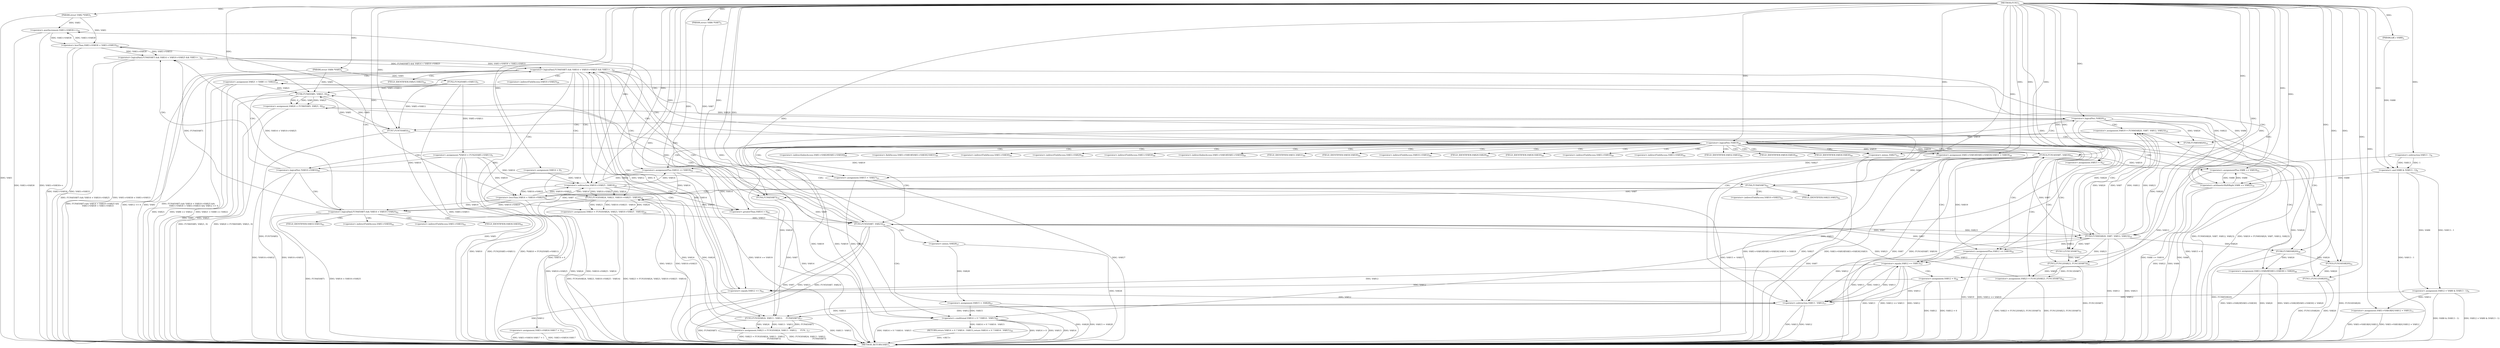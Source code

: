 digraph "FUN1" {  
"8" [label = <(METHOD,FUN1)<SUB>1</SUB>> ]
"217" [label = <(METHOD_RETURN,VAR1)<SUB>1</SUB>> ]
"9" [label = <(PARAM,struct VAR2 *VAR3)<SUB>1</SUB>> ]
"10" [label = <(PARAM,struct VAR4 *VAR5)<SUB>2</SUB>> ]
"11" [label = <(PARAM,struct VAR6 *VAR7)<SUB>3</SUB>> ]
"12" [label = <(PARAM,loff_t VAR8)<SUB>3</SUB>> ]
"15" [label = <(&lt;operator&gt;.assignment,*VAR10 = FUN2(VAR5-&gt;VAR11))<SUB>5</SUB>> ]
"22" [label = <(&lt;operator&gt;.assignment,VAR12 = VAR8 &amp; (VAR13 - 1))<SUB>6</SUB>> ]
"30" [label = <(&lt;operator&gt;.assignment,VAR14 = 0)<SUB>7</SUB>> ]
"34" [label = <(&lt;operator&gt;.assignment,VAR3-&gt;VAR16.VAR17 = 1)<SUB>10</SUB>> ]
"41" [label = <(&lt;operator&gt;.assignment,VAR3-&gt;VAR18[0].VAR12 = VAR12)<SUB>11</SUB>> ]
"210" [label = <(RETURN,return VAR14 &gt; 0 ? VAR14 : VAR15;,return VAR14 &gt; 0 ? VAR14 : VAR15;)<SUB>65</SUB>> ]
"190" [label = <(&lt;operator&gt;.logicalAnd,FUN4(VAR7) &amp;&amp; VAR14 &lt; VAR10-&gt;VAR25 &amp;&amp;
		 VAR3-&gt;...)<SUB>62</SUB>> ]
"211" [label = <(&lt;operator&gt;.conditional,VAR14 &gt; 0 ? VAR14 : VAR15)<SUB>65</SUB>> ]
"17" [label = <(FUN2,FUN2(VAR5-&gt;VAR11))<SUB>5</SUB>> ]
"24" [label = <(&lt;operator&gt;.and,VAR8 &amp; (VAR13 - 1))<SUB>6</SUB>> ]
"55" [label = <(&lt;operator&gt;.assignment,VAR21 = VAR8 &gt;&gt; VAR22)<SUB>16</SUB>> ]
"61" [label = <(&lt;operator&gt;.assignment,VAR23 = FUN3(VAR24, VAR13 - VAR12,
				     FUN...)<SUB>17</SUB>> ]
"70" [label = <(&lt;operator&gt;.assignment,VAR23 = FUN3(VAR24, VAR23, VAR10-&gt;VAR25 - VAR14))<SUB>20</SUB>> ]
"81" [label = <(&lt;operator&gt;.assignment,VAR15 = -VAR27)<SUB>23</SUB>> ]
"91" [label = <(&lt;operator&gt;.assignment,VAR15 = -VAR28)<SUB>27</SUB>> ]
"95" [label = <(&lt;operator&gt;.assignment,VAR20 = FUN6(VAR5, VAR21, 0))<SUB>28</SUB>> ]
"112" [label = <(&lt;operator&gt;.assignment,VAR19 = FUN9(VAR20, VAR7, VAR12, VAR23))<SUB>35</SUB>> ]
"119" [label = <(FUN8,FUN8(VAR20))<SUB>36</SUB>> ]
"136" [label = <(&lt;operator&gt;.assignment,VAR15 = 0)<SUB>47</SUB>> ]
"139" [label = <(&lt;operator&gt;.assignment,VAR3-&gt;VAR29[VAR3-&gt;VAR30] = VAR20)<SUB>48</SUB>> ]
"148" [label = <(&lt;operator&gt;.assignment,VAR3-&gt;VAR18[VAR3-&gt;VAR30].VAR31 = VAR19)<SUB>49</SUB>> ]
"159" [label = <(&lt;operator&gt;.postIncrement,VAR3-&gt;VAR30++)<SUB>50</SUB>> ]
"163" [label = <(FUN14,FUN14(VAR7, VAR19))<SUB>53</SUB>> ]
"166" [label = <(&lt;operator&gt;.assignmentPlus,VAR14 += VAR19)<SUB>54</SUB>> ]
"169" [label = <(&lt;operator&gt;.assignmentPlus,VAR8 += VAR19)<SUB>55</SUB>> ]
"172" [label = <(&lt;operator&gt;.assignmentPlus,VAR12 += VAR19)<SUB>56</SUB>> ]
"26" [label = <(&lt;operator&gt;.subtraction,VAR13 - 1)<SUB>6</SUB>> ]
"86" [label = <(FUN5,FUN5(VAR7, VAR23))<SUB>24</SUB>> ]
"102" [label = <(&lt;operator&gt;.logicalNot,!VAR20)<SUB>29</SUB>> ]
"107" [label = <(FUN7,FUN7(VAR5))<SUB>32</SUB>> ]
"122" [label = <(&lt;operator&gt;.logicalNot,!VAR19)<SUB>40</SUB>> ]
"176" [label = <(&lt;operator&gt;.equals,VAR12 == VAR13)<SUB>57</SUB>> ]
"184" [label = <(&lt;operator&gt;.logicalNot,!VAR10-&gt;VAR32)<SUB>60</SUB>> ]
"191" [label = <(&lt;operator&gt;.logicalAnd,FUN4(VAR7) &amp;&amp; VAR14 &lt; VAR10-&gt;VAR25 &amp;&amp;
		 VAR3-&gt;...)<SUB>62</SUB>> ]
"207" [label = <(&lt;operator&gt;.equals,VAR12 == 0)<SUB>63</SUB>> ]
"212" [label = <(&lt;operator&gt;.greaterThan,VAR14 &gt; 0)<SUB>65</SUB>> ]
"57" [label = <(&lt;operator&gt;.arithmeticShiftRight,VAR8 &gt;&gt; VAR22)<SUB>16</SUB>> ]
"63" [label = <(FUN3,FUN3(VAR24, VAR13 - VAR12,
				     FUN4(VAR7)))<SUB>17</SUB>> ]
"72" [label = <(FUN3,FUN3(VAR24, VAR23, VAR10-&gt;VAR25 - VAR14))<SUB>20</SUB>> ]
"83" [label = <(&lt;operator&gt;.minus,-VAR27)<SUB>23</SUB>> ]
"93" [label = <(&lt;operator&gt;.minus,-VAR28)<SUB>27</SUB>> ]
"97" [label = <(FUN6,FUN6(VAR5, VAR21, 0))<SUB>28</SUB>> ]
"110" [label = <(FUN8,FUN8(VAR20))<SUB>33</SUB>> ]
"114" [label = <(FUN9,FUN9(VAR20, VAR7, VAR12, VAR23))<SUB>35</SUB>> ]
"125" [label = <(FUN10,FUN10(VAR20))<SUB>41</SUB>> ]
"127" [label = <(FUN11,FUN11(VAR20))<SUB>42</SUB>> ]
"129" [label = <(&lt;operator&gt;.assignment,VAR23 = FUN12(VAR23, FUN13(VAR7)))<SUB>43</SUB>> ]
"180" [label = <(&lt;operator&gt;.assignment,VAR12 = 0)<SUB>58</SUB>> ]
"192" [label = <(&lt;operator&gt;.logicalAnd,FUN4(VAR7) &amp;&amp; VAR14 &lt; VAR10-&gt;VAR25)<SUB>62</SUB>> ]
"200" [label = <(&lt;operator&gt;.lessThan,VAR3-&gt;VAR30 &lt; VAR3-&gt;VAR33)<SUB>63</SUB>> ]
"65" [label = <(&lt;operator&gt;.subtraction,VAR13 - VAR12)<SUB>17</SUB>> ]
"68" [label = <(FUN4,FUN4(VAR7))<SUB>18</SUB>> ]
"75" [label = <(&lt;operator&gt;.subtraction,VAR10-&gt;VAR25 - VAR14)<SUB>20</SUB>> ]
"193" [label = <(FUN4,FUN4(VAR7))<SUB>62</SUB>> ]
"195" [label = <(&lt;operator&gt;.lessThan,VAR14 &lt; VAR10-&gt;VAR25)<SUB>62</SUB>> ]
"131" [label = <(FUN12,FUN12(VAR23, FUN13(VAR7)))<SUB>43</SUB>> ]
"133" [label = <(FUN13,FUN13(VAR7))<SUB>43</SUB>> ]
"140" [label = <(&lt;operator&gt;.indirectIndexAccess,VAR3-&gt;VAR29[VAR3-&gt;VAR30])<SUB>48</SUB>> ]
"149" [label = <(&lt;operator&gt;.fieldAccess,VAR3-&gt;VAR18[VAR3-&gt;VAR30].VAR31)<SUB>49</SUB>> ]
"160" [label = <(&lt;operator&gt;.indirectFieldAccess,VAR3-&gt;VAR30)<SUB>50</SUB>> ]
"141" [label = <(&lt;operator&gt;.indirectFieldAccess,VAR3-&gt;VAR29)<SUB>48</SUB>> ]
"144" [label = <(&lt;operator&gt;.indirectFieldAccess,VAR3-&gt;VAR30)<SUB>48</SUB>> ]
"150" [label = <(&lt;operator&gt;.indirectIndexAccess,VAR3-&gt;VAR18[VAR3-&gt;VAR30])<SUB>49</SUB>> ]
"157" [label = <(FIELD_IDENTIFIER,VAR31,VAR31)<SUB>49</SUB>> ]
"162" [label = <(FIELD_IDENTIFIER,VAR30,VAR30)<SUB>50</SUB>> ]
"185" [label = <(&lt;operator&gt;.indirectFieldAccess,VAR10-&gt;VAR32)<SUB>60</SUB>> ]
"201" [label = <(&lt;operator&gt;.indirectFieldAccess,VAR3-&gt;VAR30)<SUB>63</SUB>> ]
"204" [label = <(&lt;operator&gt;.indirectFieldAccess,VAR3-&gt;VAR33)<SUB>63</SUB>> ]
"76" [label = <(&lt;operator&gt;.indirectFieldAccess,VAR10-&gt;VAR25)<SUB>20</SUB>> ]
"143" [label = <(FIELD_IDENTIFIER,VAR29,VAR29)<SUB>48</SUB>> ]
"146" [label = <(FIELD_IDENTIFIER,VAR30,VAR30)<SUB>48</SUB>> ]
"151" [label = <(&lt;operator&gt;.indirectFieldAccess,VAR3-&gt;VAR18)<SUB>49</SUB>> ]
"154" [label = <(&lt;operator&gt;.indirectFieldAccess,VAR3-&gt;VAR30)<SUB>49</SUB>> ]
"187" [label = <(FIELD_IDENTIFIER,VAR32,VAR32)<SUB>60</SUB>> ]
"197" [label = <(&lt;operator&gt;.indirectFieldAccess,VAR10-&gt;VAR25)<SUB>62</SUB>> ]
"203" [label = <(FIELD_IDENTIFIER,VAR30,VAR30)<SUB>63</SUB>> ]
"206" [label = <(FIELD_IDENTIFIER,VAR33,VAR33)<SUB>63</SUB>> ]
"78" [label = <(FIELD_IDENTIFIER,VAR25,VAR25)<SUB>20</SUB>> ]
"153" [label = <(FIELD_IDENTIFIER,VAR18,VAR18)<SUB>49</SUB>> ]
"156" [label = <(FIELD_IDENTIFIER,VAR30,VAR30)<SUB>49</SUB>> ]
"199" [label = <(FIELD_IDENTIFIER,VAR25,VAR25)<SUB>62</SUB>> ]
  "210" -> "217"  [ label = "DDG: &lt;RET&gt;"] 
  "9" -> "217"  [ label = "DDG: VAR3"] 
  "10" -> "217"  [ label = "DDG: VAR5"] 
  "15" -> "217"  [ label = "DDG: VAR10"] 
  "17" -> "217"  [ label = "DDG: VAR5-&gt;VAR11"] 
  "15" -> "217"  [ label = "DDG: FUN2(VAR5-&gt;VAR11)"] 
  "15" -> "217"  [ label = "DDG: *VAR10 = FUN2(VAR5-&gt;VAR11)"] 
  "24" -> "217"  [ label = "DDG: VAR13 - 1"] 
  "22" -> "217"  [ label = "DDG: VAR8 &amp; (VAR13 - 1)"] 
  "22" -> "217"  [ label = "DDG: VAR12 = VAR8 &amp; (VAR13 - 1)"] 
  "30" -> "217"  [ label = "DDG: VAR14 = 0"] 
  "34" -> "217"  [ label = "DDG: VAR3-&gt;VAR16.VAR17"] 
  "34" -> "217"  [ label = "DDG: VAR3-&gt;VAR16.VAR17 = 1"] 
  "41" -> "217"  [ label = "DDG: VAR3-&gt;VAR18[0].VAR12"] 
  "41" -> "217"  [ label = "DDG: VAR3-&gt;VAR18[0].VAR12 = VAR12"] 
  "55" -> "217"  [ label = "DDG: VAR21"] 
  "57" -> "217"  [ label = "DDG: VAR8"] 
  "55" -> "217"  [ label = "DDG: VAR8 &gt;&gt; VAR22"] 
  "55" -> "217"  [ label = "DDG: VAR21 = VAR8 &gt;&gt; VAR22"] 
  "65" -> "217"  [ label = "DDG: VAR13"] 
  "65" -> "217"  [ label = "DDG: VAR12"] 
  "63" -> "217"  [ label = "DDG: VAR13 - VAR12"] 
  "63" -> "217"  [ label = "DDG: FUN4(VAR7)"] 
  "61" -> "217"  [ label = "DDG: FUN3(VAR24, VAR13 - VAR12,
				     FUN4(VAR7))"] 
  "61" -> "217"  [ label = "DDG: VAR23 = FUN3(VAR24, VAR13 - VAR12,
				     FUN4(VAR7))"] 
  "72" -> "217"  [ label = "DDG: VAR24"] 
  "75" -> "217"  [ label = "DDG: VAR10-&gt;VAR25"] 
  "72" -> "217"  [ label = "DDG: VAR10-&gt;VAR25 - VAR14"] 
  "70" -> "217"  [ label = "DDG: FUN3(VAR24, VAR23, VAR10-&gt;VAR25 - VAR14)"] 
  "70" -> "217"  [ label = "DDG: VAR23 = FUN3(VAR24, VAR23, VAR10-&gt;VAR25 - VAR14)"] 
  "81" -> "217"  [ label = "DDG: -VAR27"] 
  "81" -> "217"  [ label = "DDG: VAR15 = -VAR27"] 
  "86" -> "217"  [ label = "DDG: VAR7"] 
  "86" -> "217"  [ label = "DDG: VAR23"] 
  "86" -> "217"  [ label = "DDG: FUN5(VAR7, VAR23)"] 
  "91" -> "217"  [ label = "DDG: -VAR28"] 
  "91" -> "217"  [ label = "DDG: VAR15 = -VAR28"] 
  "97" -> "217"  [ label = "DDG: VAR5"] 
  "97" -> "217"  [ label = "DDG: VAR21"] 
  "95" -> "217"  [ label = "DDG: FUN6(VAR5, VAR21, 0)"] 
  "95" -> "217"  [ label = "DDG: VAR20 = FUN6(VAR5, VAR21, 0)"] 
  "102" -> "217"  [ label = "DDG: VAR20"] 
  "102" -> "217"  [ label = "DDG: !VAR20"] 
  "107" -> "217"  [ label = "DDG: VAR5"] 
  "107" -> "217"  [ label = "DDG: FUN7(VAR5)"] 
  "114" -> "217"  [ label = "DDG: VAR12"] 
  "114" -> "217"  [ label = "DDG: VAR23"] 
  "112" -> "217"  [ label = "DDG: FUN9(VAR20, VAR7, VAR12, VAR23)"] 
  "112" -> "217"  [ label = "DDG: VAR19 = FUN9(VAR20, VAR7, VAR12, VAR23)"] 
  "119" -> "217"  [ label = "DDG: FUN8(VAR20)"] 
  "122" -> "217"  [ label = "DDG: VAR19"] 
  "122" -> "217"  [ label = "DDG: !VAR19"] 
  "136" -> "217"  [ label = "DDG: VAR15 = 0"] 
  "139" -> "217"  [ label = "DDG: VAR3-&gt;VAR29[VAR3-&gt;VAR30]"] 
  "139" -> "217"  [ label = "DDG: VAR20"] 
  "139" -> "217"  [ label = "DDG: VAR3-&gt;VAR29[VAR3-&gt;VAR30] = VAR20"] 
  "148" -> "217"  [ label = "DDG: VAR3-&gt;VAR18[VAR3-&gt;VAR30].VAR31"] 
  "148" -> "217"  [ label = "DDG: VAR3-&gt;VAR18[VAR3-&gt;VAR30].VAR31 = VAR19"] 
  "159" -> "217"  [ label = "DDG: VAR3-&gt;VAR30"] 
  "159" -> "217"  [ label = "DDG: VAR3-&gt;VAR30++"] 
  "163" -> "217"  [ label = "DDG: VAR7"] 
  "163" -> "217"  [ label = "DDG: FUN14(VAR7, VAR19)"] 
  "166" -> "217"  [ label = "DDG: VAR14 += VAR19"] 
  "169" -> "217"  [ label = "DDG: VAR8"] 
  "169" -> "217"  [ label = "DDG: VAR8 += VAR19"] 
  "172" -> "217"  [ label = "DDG: VAR19"] 
  "172" -> "217"  [ label = "DDG: VAR12 += VAR19"] 
  "176" -> "217"  [ label = "DDG: VAR12"] 
  "176" -> "217"  [ label = "DDG: VAR13"] 
  "176" -> "217"  [ label = "DDG: VAR12 == VAR13"] 
  "180" -> "217"  [ label = "DDG: VAR12"] 
  "180" -> "217"  [ label = "DDG: VAR12 = 0"] 
  "184" -> "217"  [ label = "DDG: VAR10-&gt;VAR32"] 
  "184" -> "217"  [ label = "DDG: !VAR10-&gt;VAR32"] 
  "193" -> "217"  [ label = "DDG: VAR7"] 
  "192" -> "217"  [ label = "DDG: FUN4(VAR7)"] 
  "195" -> "217"  [ label = "DDG: VAR10-&gt;VAR25"] 
  "192" -> "217"  [ label = "DDG: VAR14 &lt; VAR10-&gt;VAR25"] 
  "191" -> "217"  [ label = "DDG: FUN4(VAR7) &amp;&amp; VAR14 &lt; VAR10-&gt;VAR25"] 
  "200" -> "217"  [ label = "DDG: VAR3-&gt;VAR30"] 
  "200" -> "217"  [ label = "DDG: VAR3-&gt;VAR33"] 
  "191" -> "217"  [ label = "DDG: VAR3-&gt;VAR30 &lt; VAR3-&gt;VAR33"] 
  "190" -> "217"  [ label = "DDG: FUN4(VAR7) &amp;&amp; VAR14 &lt; VAR10-&gt;VAR25 &amp;&amp;
		 VAR3-&gt;VAR30 &lt; VAR3-&gt;VAR33"] 
  "207" -> "217"  [ label = "DDG: VAR12"] 
  "190" -> "217"  [ label = "DDG: VAR12 == 0"] 
  "190" -> "217"  [ label = "DDG: FUN4(VAR7) &amp;&amp; VAR14 &lt; VAR10-&gt;VAR25 &amp;&amp;
		 VAR3-&gt;VAR30 &lt; VAR3-&gt;VAR33 &amp;&amp; VAR12 == 0"] 
  "125" -> "217"  [ label = "DDG: FUN10(VAR20)"] 
  "127" -> "217"  [ label = "DDG: VAR20"] 
  "127" -> "217"  [ label = "DDG: FUN11(VAR20)"] 
  "131" -> "217"  [ label = "DDG: FUN13(VAR7)"] 
  "129" -> "217"  [ label = "DDG: FUN12(VAR23, FUN13(VAR7))"] 
  "129" -> "217"  [ label = "DDG: VAR23 = FUN12(VAR23, FUN13(VAR7))"] 
  "211" -> "217"  [ label = "DDG: VAR14 &gt; 0"] 
  "211" -> "217"  [ label = "DDG: VAR15"] 
  "211" -> "217"  [ label = "DDG: VAR14"] 
  "211" -> "217"  [ label = "DDG: VAR14 &gt; 0 ? VAR14 : VAR15"] 
  "57" -> "217"  [ label = "DDG: VAR22"] 
  "83" -> "217"  [ label = "DDG: VAR27"] 
  "93" -> "217"  [ label = "DDG: VAR28"] 
  "8" -> "9"  [ label = "DDG: "] 
  "8" -> "10"  [ label = "DDG: "] 
  "8" -> "11"  [ label = "DDG: "] 
  "8" -> "12"  [ label = "DDG: "] 
  "17" -> "15"  [ label = "DDG: VAR5-&gt;VAR11"] 
  "24" -> "22"  [ label = "DDG: VAR8"] 
  "24" -> "22"  [ label = "DDG: VAR13 - 1"] 
  "8" -> "30"  [ label = "DDG: "] 
  "8" -> "34"  [ label = "DDG: "] 
  "22" -> "41"  [ label = "DDG: VAR12"] 
  "8" -> "41"  [ label = "DDG: "] 
  "211" -> "210"  [ label = "DDG: VAR14 &gt; 0 ? VAR14 : VAR15"] 
  "212" -> "211"  [ label = "DDG: VAR14"] 
  "8" -> "211"  [ label = "DDG: "] 
  "81" -> "211"  [ label = "DDG: VAR15"] 
  "91" -> "211"  [ label = "DDG: VAR15"] 
  "136" -> "211"  [ label = "DDG: VAR15"] 
  "10" -> "17"  [ label = "DDG: VAR5"] 
  "12" -> "24"  [ label = "DDG: VAR8"] 
  "8" -> "24"  [ label = "DDG: "] 
  "26" -> "24"  [ label = "DDG: VAR13"] 
  "26" -> "24"  [ label = "DDG: 1"] 
  "57" -> "55"  [ label = "DDG: VAR8"] 
  "57" -> "55"  [ label = "DDG: VAR22"] 
  "63" -> "61"  [ label = "DDG: VAR24"] 
  "63" -> "61"  [ label = "DDG: VAR13 - VAR12"] 
  "63" -> "61"  [ label = "DDG: FUN4(VAR7)"] 
  "72" -> "70"  [ label = "DDG: VAR24"] 
  "72" -> "70"  [ label = "DDG: VAR23"] 
  "72" -> "70"  [ label = "DDG: VAR10-&gt;VAR25 - VAR14"] 
  "83" -> "81"  [ label = "DDG: VAR27"] 
  "93" -> "91"  [ label = "DDG: VAR28"] 
  "97" -> "95"  [ label = "DDG: VAR5"] 
  "97" -> "95"  [ label = "DDG: VAR21"] 
  "97" -> "95"  [ label = "DDG: 0"] 
  "114" -> "112"  [ label = "DDG: VAR20"] 
  "114" -> "112"  [ label = "DDG: VAR7"] 
  "114" -> "112"  [ label = "DDG: VAR12"] 
  "114" -> "112"  [ label = "DDG: VAR23"] 
  "8" -> "136"  [ label = "DDG: "] 
  "119" -> "139"  [ label = "DDG: VAR20"] 
  "8" -> "139"  [ label = "DDG: "] 
  "122" -> "148"  [ label = "DDG: VAR19"] 
  "8" -> "148"  [ label = "DDG: "] 
  "163" -> "166"  [ label = "DDG: VAR19"] 
  "8" -> "166"  [ label = "DDG: "] 
  "8" -> "169"  [ label = "DDG: "] 
  "163" -> "169"  [ label = "DDG: VAR19"] 
  "8" -> "172"  [ label = "DDG: "] 
  "163" -> "172"  [ label = "DDG: VAR19"] 
  "191" -> "190"  [ label = "DDG: FUN4(VAR7) &amp;&amp; VAR14 &lt; VAR10-&gt;VAR25"] 
  "191" -> "190"  [ label = "DDG: VAR3-&gt;VAR30 &lt; VAR3-&gt;VAR33"] 
  "207" -> "190"  [ label = "DDG: VAR12"] 
  "207" -> "190"  [ label = "DDG: 0"] 
  "8" -> "26"  [ label = "DDG: "] 
  "114" -> "119"  [ label = "DDG: VAR20"] 
  "8" -> "119"  [ label = "DDG: "] 
  "9" -> "159"  [ label = "DDG: VAR3"] 
  "200" -> "159"  [ label = "DDG: VAR3-&gt;VAR30"] 
  "114" -> "163"  [ label = "DDG: VAR7"] 
  "8" -> "163"  [ label = "DDG: "] 
  "122" -> "163"  [ label = "DDG: VAR19"] 
  "75" -> "166"  [ label = "DDG: VAR14"] 
  "57" -> "169"  [ label = "DDG: VAR8"] 
  "114" -> "172"  [ label = "DDG: VAR12"] 
  "192" -> "191"  [ label = "DDG: FUN4(VAR7)"] 
  "192" -> "191"  [ label = "DDG: VAR14 &lt; VAR10-&gt;VAR25"] 
  "200" -> "191"  [ label = "DDG: VAR3-&gt;VAR30"] 
  "200" -> "191"  [ label = "DDG: VAR3-&gt;VAR33"] 
  "176" -> "207"  [ label = "DDG: VAR12"] 
  "180" -> "207"  [ label = "DDG: VAR12"] 
  "8" -> "207"  [ label = "DDG: "] 
  "75" -> "212"  [ label = "DDG: VAR14"] 
  "166" -> "212"  [ label = "DDG: VAR14"] 
  "195" -> "212"  [ label = "DDG: VAR14"] 
  "8" -> "212"  [ label = "DDG: "] 
  "24" -> "57"  [ label = "DDG: VAR8"] 
  "169" -> "57"  [ label = "DDG: VAR8"] 
  "8" -> "57"  [ label = "DDG: "] 
  "72" -> "63"  [ label = "DDG: VAR24"] 
  "8" -> "63"  [ label = "DDG: "] 
  "65" -> "63"  [ label = "DDG: VAR13"] 
  "65" -> "63"  [ label = "DDG: VAR12"] 
  "68" -> "63"  [ label = "DDG: VAR7"] 
  "63" -> "72"  [ label = "DDG: VAR24"] 
  "8" -> "72"  [ label = "DDG: "] 
  "61" -> "72"  [ label = "DDG: VAR23"] 
  "75" -> "72"  [ label = "DDG: VAR10-&gt;VAR25"] 
  "75" -> "72"  [ label = "DDG: VAR14"] 
  "8" -> "83"  [ label = "DDG: "] 
  "68" -> "86"  [ label = "DDG: VAR7"] 
  "133" -> "86"  [ label = "DDG: VAR7"] 
  "8" -> "86"  [ label = "DDG: "] 
  "70" -> "86"  [ label = "DDG: VAR23"] 
  "129" -> "86"  [ label = "DDG: VAR23"] 
  "8" -> "93"  [ label = "DDG: "] 
  "10" -> "97"  [ label = "DDG: VAR5"] 
  "17" -> "97"  [ label = "DDG: VAR5-&gt;VAR11"] 
  "107" -> "97"  [ label = "DDG: VAR5"] 
  "8" -> "97"  [ label = "DDG: "] 
  "55" -> "97"  [ label = "DDG: VAR21"] 
  "95" -> "102"  [ label = "DDG: VAR20"] 
  "8" -> "102"  [ label = "DDG: "] 
  "17" -> "107"  [ label = "DDG: VAR5-&gt;VAR11"] 
  "97" -> "107"  [ label = "DDG: VAR5"] 
  "8" -> "107"  [ label = "DDG: "] 
  "102" -> "114"  [ label = "DDG: VAR20"] 
  "110" -> "114"  [ label = "DDG: VAR20"] 
  "8" -> "114"  [ label = "DDG: "] 
  "86" -> "114"  [ label = "DDG: VAR7"] 
  "65" -> "114"  [ label = "DDG: VAR12"] 
  "86" -> "114"  [ label = "DDG: VAR23"] 
  "112" -> "122"  [ label = "DDG: VAR19"] 
  "8" -> "122"  [ label = "DDG: "] 
  "131" -> "129"  [ label = "DDG: VAR23"] 
  "131" -> "129"  [ label = "DDG: FUN13(VAR7)"] 
  "172" -> "176"  [ label = "DDG: VAR12"] 
  "8" -> "176"  [ label = "DDG: "] 
  "65" -> "176"  [ label = "DDG: VAR13"] 
  "8" -> "180"  [ label = "DDG: "] 
  "15" -> "184"  [ label = "DDG: VAR10"] 
  "193" -> "192"  [ label = "DDG: VAR7"] 
  "195" -> "192"  [ label = "DDG: VAR14"] 
  "195" -> "192"  [ label = "DDG: VAR10-&gt;VAR25"] 
  "9" -> "200"  [ label = "DDG: VAR3"] 
  "159" -> "200"  [ label = "DDG: VAR3-&gt;VAR30"] 
  "26" -> "65"  [ label = "DDG: VAR13"] 
  "176" -> "65"  [ label = "DDG: VAR13"] 
  "8" -> "65"  [ label = "DDG: "] 
  "176" -> "65"  [ label = "DDG: VAR12"] 
  "180" -> "65"  [ label = "DDG: VAR12"] 
  "207" -> "65"  [ label = "DDG: VAR12"] 
  "22" -> "65"  [ label = "DDG: VAR12"] 
  "11" -> "68"  [ label = "DDG: VAR7"] 
  "193" -> "68"  [ label = "DDG: VAR7"] 
  "8" -> "68"  [ label = "DDG: "] 
  "15" -> "75"  [ label = "DDG: VAR10"] 
  "195" -> "75"  [ label = "DDG: VAR10-&gt;VAR25"] 
  "30" -> "75"  [ label = "DDG: VAR14"] 
  "166" -> "75"  [ label = "DDG: VAR14"] 
  "195" -> "75"  [ label = "DDG: VAR14"] 
  "8" -> "75"  [ label = "DDG: "] 
  "102" -> "110"  [ label = "DDG: VAR20"] 
  "8" -> "110"  [ label = "DDG: "] 
  "119" -> "125"  [ label = "DDG: VAR20"] 
  "8" -> "125"  [ label = "DDG: "] 
  "125" -> "127"  [ label = "DDG: VAR20"] 
  "8" -> "127"  [ label = "DDG: "] 
  "163" -> "193"  [ label = "DDG: VAR7"] 
  "8" -> "193"  [ label = "DDG: "] 
  "166" -> "195"  [ label = "DDG: VAR14"] 
  "8" -> "195"  [ label = "DDG: "] 
  "15" -> "195"  [ label = "DDG: VAR10"] 
  "75" -> "195"  [ label = "DDG: VAR10-&gt;VAR25"] 
  "114" -> "131"  [ label = "DDG: VAR23"] 
  "8" -> "131"  [ label = "DDG: "] 
  "133" -> "131"  [ label = "DDG: VAR7"] 
  "114" -> "133"  [ label = "DDG: VAR7"] 
  "8" -> "133"  [ label = "DDG: "] 
  "190" -> "68"  [ label = "CDG: "] 
  "190" -> "57"  [ label = "CDG: "] 
  "190" -> "75"  [ label = "CDG: "] 
  "190" -> "81"  [ label = "CDG: "] 
  "190" -> "76"  [ label = "CDG: "] 
  "190" -> "61"  [ label = "CDG: "] 
  "190" -> "70"  [ label = "CDG: "] 
  "190" -> "86"  [ label = "CDG: "] 
  "190" -> "72"  [ label = "CDG: "] 
  "190" -> "65"  [ label = "CDG: "] 
  "190" -> "83"  [ label = "CDG: "] 
  "190" -> "63"  [ label = "CDG: "] 
  "190" -> "55"  [ label = "CDG: "] 
  "190" -> "78"  [ label = "CDG: "] 
  "191" -> "207"  [ label = "CDG: "] 
  "86" -> "102"  [ label = "CDG: "] 
  "86" -> "95"  [ label = "CDG: "] 
  "86" -> "97"  [ label = "CDG: "] 
  "86" -> "91"  [ label = "CDG: "] 
  "86" -> "93"  [ label = "CDG: "] 
  "102" -> "107"  [ label = "CDG: "] 
  "102" -> "114"  [ label = "CDG: "] 
  "102" -> "119"  [ label = "CDG: "] 
  "102" -> "112"  [ label = "CDG: "] 
  "102" -> "122"  [ label = "CDG: "] 
  "107" -> "110"  [ label = "CDG: "] 
  "122" -> "136"  [ label = "CDG: "] 
  "122" -> "154"  [ label = "CDG: "] 
  "122" -> "146"  [ label = "CDG: "] 
  "122" -> "81"  [ label = "CDG: "] 
  "122" -> "169"  [ label = "CDG: "] 
  "122" -> "163"  [ label = "CDG: "] 
  "122" -> "131"  [ label = "CDG: "] 
  "122" -> "149"  [ label = "CDG: "] 
  "122" -> "150"  [ label = "CDG: "] 
  "122" -> "185"  [ label = "CDG: "] 
  "122" -> "151"  [ label = "CDG: "] 
  "122" -> "162"  [ label = "CDG: "] 
  "122" -> "153"  [ label = "CDG: "] 
  "122" -> "144"  [ label = "CDG: "] 
  "122" -> "129"  [ label = "CDG: "] 
  "122" -> "148"  [ label = "CDG: "] 
  "122" -> "187"  [ label = "CDG: "] 
  "122" -> "184"  [ label = "CDG: "] 
  "122" -> "127"  [ label = "CDG: "] 
  "122" -> "139"  [ label = "CDG: "] 
  "122" -> "86"  [ label = "CDG: "] 
  "122" -> "160"  [ label = "CDG: "] 
  "122" -> "141"  [ label = "CDG: "] 
  "122" -> "166"  [ label = "CDG: "] 
  "122" -> "157"  [ label = "CDG: "] 
  "122" -> "159"  [ label = "CDG: "] 
  "122" -> "176"  [ label = "CDG: "] 
  "122" -> "140"  [ label = "CDG: "] 
  "122" -> "143"  [ label = "CDG: "] 
  "122" -> "83"  [ label = "CDG: "] 
  "122" -> "156"  [ label = "CDG: "] 
  "122" -> "125"  [ label = "CDG: "] 
  "122" -> "133"  [ label = "CDG: "] 
  "122" -> "172"  [ label = "CDG: "] 
  "176" -> "180"  [ label = "CDG: "] 
  "184" -> "192"  [ label = "CDG: "] 
  "184" -> "191"  [ label = "CDG: "] 
  "184" -> "190"  [ label = "CDG: "] 
  "184" -> "193"  [ label = "CDG: "] 
  "192" -> "204"  [ label = "CDG: "] 
  "192" -> "206"  [ label = "CDG: "] 
  "192" -> "201"  [ label = "CDG: "] 
  "192" -> "200"  [ label = "CDG: "] 
  "192" -> "203"  [ label = "CDG: "] 
  "193" -> "197"  [ label = "CDG: "] 
  "193" -> "195"  [ label = "CDG: "] 
  "193" -> "199"  [ label = "CDG: "] 
}
